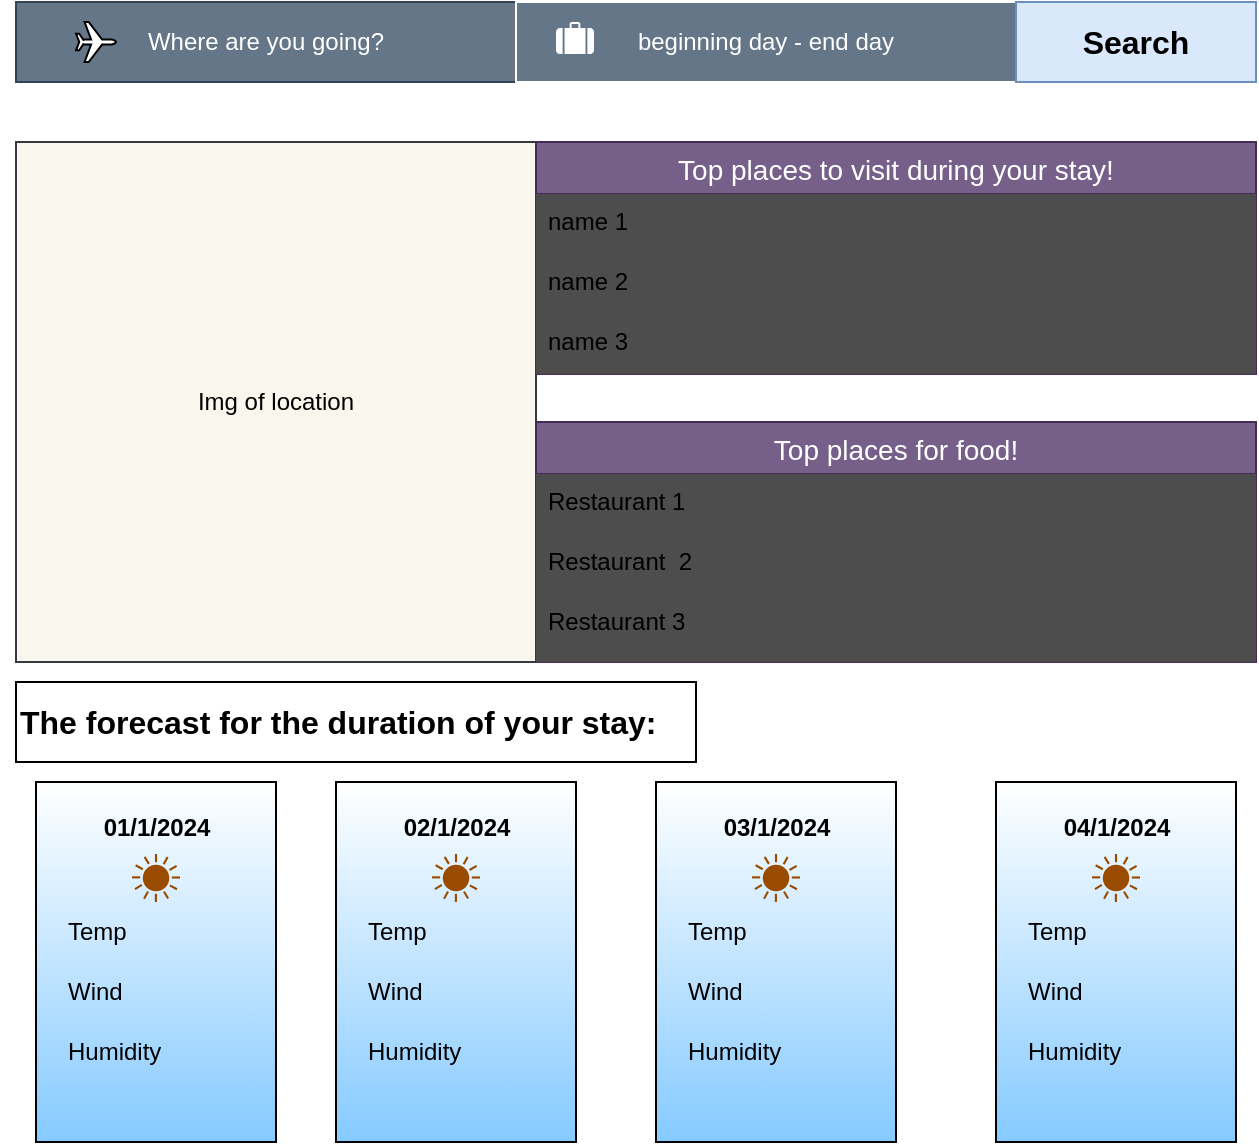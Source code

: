 <mxfile version="23.0.2" type="google">
  <diagram name="Page-1" id="0Z6qbWB34klsOZV3Am1y">
    <mxGraphModel grid="1" page="1" gridSize="10" guides="1" tooltips="1" connect="1" arrows="1" fold="1" pageScale="1" pageWidth="827" pageHeight="1169" math="0" shadow="0">
      <root>
        <mxCell id="0" />
        <mxCell id="1" parent="0" />
        <mxCell id="5zcen2IAMdcSIZ60KvTb-7" style="edgeStyle=orthogonalEdgeStyle;rounded=0;orthogonalLoop=1;jettySize=auto;html=1;exitX=0;exitY=0.5;exitDx=0;exitDy=0;" edge="1" parent="1" source="5zcen2IAMdcSIZ60KvTb-3">
          <mxGeometry relative="1" as="geometry">
            <mxPoint x="110" y="50" as="targetPoint" />
          </mxGeometry>
        </mxCell>
        <mxCell id="5zcen2IAMdcSIZ60KvTb-3" value="Where are you going?" style="rounded=0;whiteSpace=wrap;html=1;fillColor=#647687;strokeColor=#314354;fontColor=#ffffff;" vertex="1" parent="1">
          <mxGeometry x="110" y="30" width="250" height="40" as="geometry" />
        </mxCell>
        <mxCell id="5zcen2IAMdcSIZ60KvTb-4" value="beginning day - end day" style="rounded=0;whiteSpace=wrap;html=1;fillColor=#647687;strokeColor=#FFFFFF;fontColor=#FFFFFF;" vertex="1" parent="1">
          <mxGeometry x="360" y="30" width="250" height="40" as="geometry" />
        </mxCell>
        <mxCell id="5zcen2IAMdcSIZ60KvTb-5" value="Search" style="rounded=0;whiteSpace=wrap;html=1;fillColor=#dae8fc;strokeColor=#6c8ebf;fontStyle=1;fontSize=16;" vertex="1" parent="1">
          <mxGeometry x="610" y="30" width="120" height="40" as="geometry" />
        </mxCell>
        <mxCell id="5zcen2IAMdcSIZ60KvTb-8" value="Img of location" style="whiteSpace=wrap;html=1;aspect=fixed;fillColor=#f9f7ed;strokeColor=#36393d;" vertex="1" parent="1">
          <mxGeometry x="110" y="100" width="260" height="260" as="geometry" />
        </mxCell>
        <mxCell id="5zcen2IAMdcSIZ60KvTb-12" value="Top places to visit during your stay!" style="swimlane;fontStyle=0;childLayout=stackLayout;horizontal=1;startSize=26;horizontalStack=0;resizeParent=1;resizeParentMax=0;resizeLast=0;collapsible=1;marginBottom=0;align=center;fontSize=14;fillColor=#76608a;fontColor=#ffffff;strokeColor=#432D57;" vertex="1" parent="1">
          <mxGeometry x="370" y="100" width="360" height="116" as="geometry" />
        </mxCell>
        <mxCell id="5zcen2IAMdcSIZ60KvTb-13" value="name 1" style="text;strokeColor=none;fillColor=#4D4D4D;spacingLeft=4;spacingRight=4;overflow=hidden;rotatable=0;points=[[0,0.5],[1,0.5]];portConstraint=eastwest;fontSize=12;whiteSpace=wrap;html=1;" vertex="1" parent="5zcen2IAMdcSIZ60KvTb-12">
          <mxGeometry y="26" width="360" height="30" as="geometry" />
        </mxCell>
        <mxCell id="5zcen2IAMdcSIZ60KvTb-14" value="name 2" style="text;strokeColor=none;fillColor=#4D4D4D;spacingLeft=4;spacingRight=4;overflow=hidden;rotatable=0;points=[[0,0.5],[1,0.5]];portConstraint=eastwest;fontSize=12;whiteSpace=wrap;html=1;" vertex="1" parent="5zcen2IAMdcSIZ60KvTb-12">
          <mxGeometry y="56" width="360" height="30" as="geometry" />
        </mxCell>
        <mxCell id="5zcen2IAMdcSIZ60KvTb-15" value="name 3" style="text;strokeColor=none;fillColor=#4D4D4D;spacingLeft=4;spacingRight=4;overflow=hidden;rotatable=0;points=[[0,0.5],[1,0.5]];portConstraint=eastwest;fontSize=12;whiteSpace=wrap;html=1;" vertex="1" parent="5zcen2IAMdcSIZ60KvTb-12">
          <mxGeometry y="86" width="360" height="30" as="geometry" />
        </mxCell>
        <mxCell id="5zcen2IAMdcSIZ60KvTb-16" value="Top places for food!" style="swimlane;fontStyle=0;childLayout=stackLayout;horizontal=1;startSize=26;horizontalStack=0;resizeParent=1;resizeParentMax=0;resizeLast=0;collapsible=1;marginBottom=0;align=center;fontSize=14;fillColor=#76608a;fontColor=#ffffff;strokeColor=#432D57;" vertex="1" parent="1">
          <mxGeometry x="370" y="240" width="360" height="120" as="geometry" />
        </mxCell>
        <mxCell id="5zcen2IAMdcSIZ60KvTb-18" value="Restaurant&amp;nbsp;1" style="text;strokeColor=none;fillColor=#4D4D4D;spacingLeft=4;spacingRight=4;overflow=hidden;rotatable=0;points=[[0,0.5],[1,0.5]];portConstraint=eastwest;fontSize=12;whiteSpace=wrap;html=1;" vertex="1" parent="5zcen2IAMdcSIZ60KvTb-16">
          <mxGeometry y="26" width="360" height="30" as="geometry" />
        </mxCell>
        <mxCell id="5zcen2IAMdcSIZ60KvTb-19" value="Restaurant&amp;nbsp; 2" style="text;strokeColor=none;fillColor=#4D4D4D;spacingLeft=4;spacingRight=4;overflow=hidden;rotatable=0;points=[[0,0.5],[1,0.5]];portConstraint=eastwest;fontSize=12;whiteSpace=wrap;html=1;" vertex="1" parent="5zcen2IAMdcSIZ60KvTb-16">
          <mxGeometry y="56" width="360" height="64" as="geometry" />
        </mxCell>
        <mxCell id="5zcen2IAMdcSIZ60KvTb-20" value="Restaurant&amp;nbsp;3" style="text;strokeColor=none;fillColor=none;spacingLeft=4;spacingRight=4;overflow=hidden;rotatable=0;points=[[0,0.5],[1,0.5]];portConstraint=eastwest;fontSize=12;whiteSpace=wrap;html=1;" vertex="1" parent="1">
          <mxGeometry x="370" y="326" width="360" height="34" as="geometry" />
        </mxCell>
        <mxCell id="5zcen2IAMdcSIZ60KvTb-23" value="" style="rounded=0;whiteSpace=wrap;html=1;labelBorderColor=none;labelBackgroundColor=none;gradientColor=#85CAFF;" vertex="1" parent="1">
          <mxGeometry x="120" y="420" width="120" height="180" as="geometry" />
        </mxCell>
        <mxCell id="5zcen2IAMdcSIZ60KvTb-24" value="" style="rounded=0;whiteSpace=wrap;html=1;gradientColor=#85CAFF;" vertex="1" parent="1">
          <mxGeometry x="270" y="420" width="120" height="180" as="geometry" />
        </mxCell>
        <mxCell id="5zcen2IAMdcSIZ60KvTb-25" value="" style="rounded=0;whiteSpace=wrap;html=1;strokeColor=default;gradientColor=#85CAFF;" vertex="1" parent="1">
          <mxGeometry x="430" y="420" width="120" height="180" as="geometry" />
        </mxCell>
        <mxCell id="5zcen2IAMdcSIZ60KvTb-26" value="" style="rounded=0;whiteSpace=wrap;html=1;fillColor=default;gradientColor=#85CAFF;" vertex="1" parent="1">
          <mxGeometry x="600" y="420" width="120" height="180" as="geometry" />
        </mxCell>
        <mxCell id="5zcen2IAMdcSIZ60KvTb-27" value="01/1/2024" style="text;align=center;fontStyle=1;verticalAlign=middle;spacingLeft=3;spacingRight=3;strokeColor=none;rotatable=0;points=[[0,0.5],[1,0.5]];portConstraint=eastwest;html=1;" vertex="1" parent="1">
          <mxGeometry x="140" y="430" width="80" height="26" as="geometry" />
        </mxCell>
        <mxCell id="5zcen2IAMdcSIZ60KvTb-28" value="02/1/2024" style="text;align=center;fontStyle=1;verticalAlign=middle;spacingLeft=3;spacingRight=3;strokeColor=none;rotatable=0;points=[[0,0.5],[1,0.5]];portConstraint=eastwest;html=1;" vertex="1" parent="1">
          <mxGeometry x="290" y="430" width="80" height="26" as="geometry" />
        </mxCell>
        <mxCell id="5zcen2IAMdcSIZ60KvTb-29" value="03/1/2024" style="text;align=center;fontStyle=1;verticalAlign=middle;spacingLeft=3;spacingRight=3;strokeColor=none;rotatable=0;points=[[0,0.5],[1,0.5]];portConstraint=eastwest;html=1;" vertex="1" parent="1">
          <mxGeometry x="450" y="430" width="80" height="26" as="geometry" />
        </mxCell>
        <mxCell id="5zcen2IAMdcSIZ60KvTb-30" value="04/1/2024" style="text;align=center;fontStyle=1;verticalAlign=middle;spacingLeft=3;spacingRight=3;strokeColor=none;rotatable=0;points=[[0,0.5],[1,0.5]];portConstraint=eastwest;html=1;" vertex="1" parent="1">
          <mxGeometry x="620" y="430" width="80" height="26" as="geometry" />
        </mxCell>
        <mxCell id="5zcen2IAMdcSIZ60KvTb-80" value="" style="html=1;dashed=0;aspect=fixed;verticalLabelPosition=bottom;verticalAlign=top;align=center;shape=mxgraph.gmdl.travel;shadow=0;direction=south;sketch=0;" vertex="1" parent="1">
          <mxGeometry x="140" y="40" width="20" height="20" as="geometry" />
        </mxCell>
        <mxCell id="XaNhhzw83wO9eFnsJIi--1" value="Temp" style="text;strokeColor=none;fillColor=none;align=left;verticalAlign=middle;spacingLeft=4;spacingRight=4;overflow=hidden;points=[[0,0.5],[1,0.5]];portConstraint=eastwest;rotatable=0;whiteSpace=wrap;html=1;" vertex="1" parent="1">
          <mxGeometry x="130" y="480" width="80" height="30" as="geometry" />
        </mxCell>
        <mxCell id="XaNhhzw83wO9eFnsJIi--2" value="Wind" style="text;strokeColor=none;fillColor=none;align=left;verticalAlign=middle;spacingLeft=4;spacingRight=4;overflow=hidden;points=[[0,0.5],[1,0.5]];portConstraint=eastwest;rotatable=0;whiteSpace=wrap;html=1;" vertex="1" parent="1">
          <mxGeometry x="130" y="510" width="80" height="30" as="geometry" />
        </mxCell>
        <mxCell id="XaNhhzw83wO9eFnsJIi--3" value="Humidity" style="text;strokeColor=none;fillColor=none;align=left;verticalAlign=middle;spacingLeft=4;spacingRight=4;overflow=hidden;points=[[0,0.5],[1,0.5]];portConstraint=eastwest;rotatable=0;whiteSpace=wrap;html=1;" vertex="1" parent="1">
          <mxGeometry x="130" y="540" width="80" height="30" as="geometry" />
        </mxCell>
        <mxCell id="XaNhhzw83wO9eFnsJIi--4" value="Temp" style="text;strokeColor=none;fillColor=none;align=left;verticalAlign=middle;spacingLeft=4;spacingRight=4;overflow=hidden;points=[[0,0.5],[1,0.5]];portConstraint=eastwest;rotatable=0;whiteSpace=wrap;html=1;" vertex="1" parent="1">
          <mxGeometry x="280" y="480" width="80" height="30" as="geometry" />
        </mxCell>
        <mxCell id="XaNhhzw83wO9eFnsJIi--5" value="Wind" style="text;strokeColor=none;fillColor=none;align=left;verticalAlign=middle;spacingLeft=4;spacingRight=4;overflow=hidden;points=[[0,0.5],[1,0.5]];portConstraint=eastwest;rotatable=0;whiteSpace=wrap;html=1;" vertex="1" parent="1">
          <mxGeometry x="280" y="510" width="80" height="30" as="geometry" />
        </mxCell>
        <mxCell id="XaNhhzw83wO9eFnsJIi--6" value="Humidity" style="text;strokeColor=none;fillColor=none;align=left;verticalAlign=middle;spacingLeft=4;spacingRight=4;overflow=hidden;points=[[0,0.5],[1,0.5]];portConstraint=eastwest;rotatable=0;whiteSpace=wrap;html=1;" vertex="1" parent="1">
          <mxGeometry x="280" y="540" width="80" height="30" as="geometry" />
        </mxCell>
        <mxCell id="XaNhhzw83wO9eFnsJIi--7" value="Temp" style="text;strokeColor=none;fillColor=none;align=left;verticalAlign=middle;spacingLeft=4;spacingRight=4;overflow=hidden;points=[[0,0.5],[1,0.5]];portConstraint=eastwest;rotatable=0;whiteSpace=wrap;html=1;" vertex="1" parent="1">
          <mxGeometry x="440" y="480" width="80" height="30" as="geometry" />
        </mxCell>
        <mxCell id="XaNhhzw83wO9eFnsJIi--8" value="Wind" style="text;strokeColor=none;fillColor=none;align=left;verticalAlign=middle;spacingLeft=4;spacingRight=4;overflow=hidden;points=[[0,0.5],[1,0.5]];portConstraint=eastwest;rotatable=0;whiteSpace=wrap;html=1;" vertex="1" parent="1">
          <mxGeometry x="440" y="510" width="80" height="30" as="geometry" />
        </mxCell>
        <mxCell id="XaNhhzw83wO9eFnsJIi--9" value="Humidity" style="text;strokeColor=none;fillColor=none;align=left;verticalAlign=middle;spacingLeft=4;spacingRight=4;overflow=hidden;points=[[0,0.5],[1,0.5]];portConstraint=eastwest;rotatable=0;whiteSpace=wrap;html=1;" vertex="1" parent="1">
          <mxGeometry x="440" y="540" width="80" height="30" as="geometry" />
        </mxCell>
        <mxCell id="XaNhhzw83wO9eFnsJIi--10" value="Temp" style="text;strokeColor=none;fillColor=none;align=left;verticalAlign=middle;spacingLeft=4;spacingRight=4;overflow=hidden;points=[[0,0.5],[1,0.5]];portConstraint=eastwest;rotatable=0;whiteSpace=wrap;html=1;" vertex="1" parent="1">
          <mxGeometry x="610" y="480" width="80" height="30" as="geometry" />
        </mxCell>
        <mxCell id="XaNhhzw83wO9eFnsJIi--11" value="Wind" style="text;strokeColor=none;fillColor=none;align=left;verticalAlign=middle;spacingLeft=4;spacingRight=4;overflow=hidden;points=[[0,0.5],[1,0.5]];portConstraint=eastwest;rotatable=0;whiteSpace=wrap;html=1;" vertex="1" parent="1">
          <mxGeometry x="610" y="510" width="80" height="30" as="geometry" />
        </mxCell>
        <mxCell id="XaNhhzw83wO9eFnsJIi--12" value="Humidity" style="text;strokeColor=none;fillColor=none;align=left;verticalAlign=middle;spacingLeft=4;spacingRight=4;overflow=hidden;points=[[0,0.5],[1,0.5]];portConstraint=eastwest;rotatable=0;whiteSpace=wrap;html=1;" vertex="1" parent="1">
          <mxGeometry x="610" y="540" width="80" height="30" as="geometry" />
        </mxCell>
        <mxCell id="XaNhhzw83wO9eFnsJIi--13" value="" style="shape=mxgraph.signs.travel.baggage;html=1;pointerEvents=1;fillColor=#FFFFFF;strokeColor=none;verticalLabelPosition=bottom;verticalAlign=top;align=center;sketch=0;" vertex="1" parent="1">
          <mxGeometry x="380" y="40" width="19" height="16" as="geometry" />
        </mxCell>
        <mxCell id="XaNhhzw83wO9eFnsJIi--16" value="" style="shape=mxgraph.signs.nature.sun_4;html=1;pointerEvents=1;fillColor=#994C00;strokeColor=none;verticalLabelPosition=bottom;verticalAlign=top;align=center;sketch=0;" vertex="1" parent="1">
          <mxGeometry x="168" y="456" width="24" height="24" as="geometry" />
        </mxCell>
        <mxCell id="XaNhhzw83wO9eFnsJIi--17" value="" style="shape=mxgraph.signs.nature.sun_4;html=1;pointerEvents=1;fillColor=#994C00;strokeColor=none;verticalLabelPosition=bottom;verticalAlign=top;align=center;sketch=0;" vertex="1" parent="1">
          <mxGeometry x="318" y="456" width="24" height="24" as="geometry" />
        </mxCell>
        <mxCell id="XaNhhzw83wO9eFnsJIi--18" value="" style="shape=mxgraph.signs.nature.sun_4;html=1;pointerEvents=1;fillColor=#994C00;strokeColor=none;verticalLabelPosition=bottom;verticalAlign=top;align=center;sketch=0;" vertex="1" parent="1">
          <mxGeometry x="478" y="456" width="24" height="24" as="geometry" />
        </mxCell>
        <mxCell id="XaNhhzw83wO9eFnsJIi--19" value="" style="shape=mxgraph.signs.nature.sun_4;html=1;pointerEvents=1;fillColor=#994C00;strokeColor=none;verticalLabelPosition=bottom;verticalAlign=top;align=center;sketch=0;" vertex="1" parent="1">
          <mxGeometry x="648" y="456" width="24" height="24" as="geometry" />
        </mxCell>
        <mxCell id="XaNhhzw83wO9eFnsJIi--20" value="&lt;h2 style=&quot;&quot;&gt;&lt;span style=&quot;background-color: initial; font-size: 16px;&quot;&gt;The forecast for the duration of your stay:&lt;/span&gt;&lt;/h2&gt;" style="rounded=0;whiteSpace=wrap;html=1;align=left;" vertex="1" parent="1">
          <mxGeometry x="110" y="370" width="340" height="40" as="geometry" />
        </mxCell>
      </root>
    </mxGraphModel>
  </diagram>
</mxfile>
